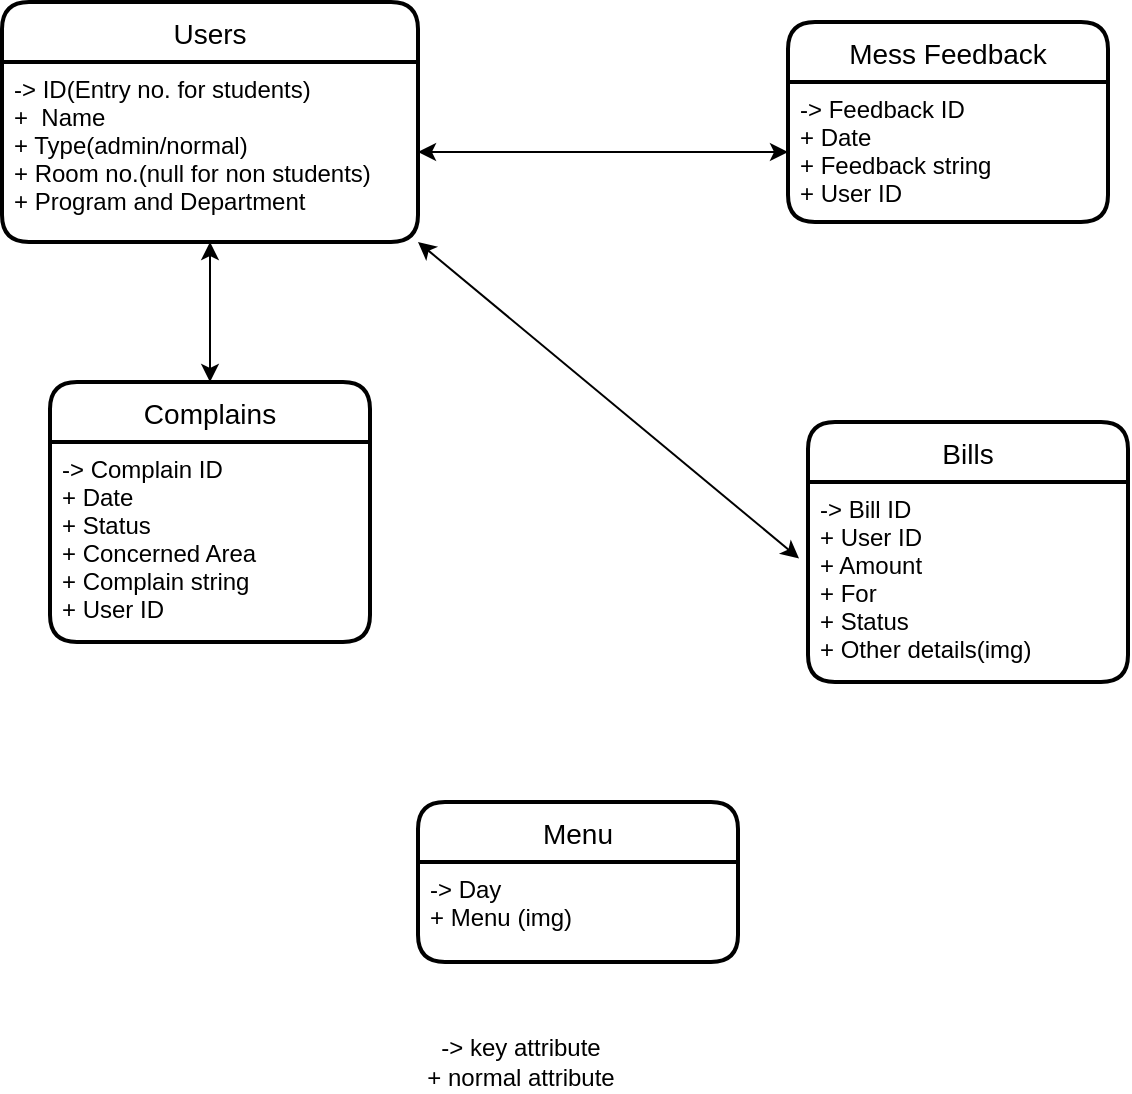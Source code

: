 <mxfile version="13.5.8" type="google"><diagram id="R2lEEEUBdFMjLlhIrx00" name="Page-1"><mxGraphModel dx="326" dy="518" grid="1" gridSize="10" guides="1" tooltips="1" connect="1" arrows="1" fold="1" page="1" pageScale="1" pageWidth="850" pageHeight="1100" math="0" shadow="0" extFonts="Permanent Marker^https://fonts.googleapis.com/css?family=Permanent+Marker"><root><mxCell id="0"/><mxCell id="1" parent="0"/><mxCell id="KWWgi7telA7khRNfxz_b-7" value="Bills" style="swimlane;childLayout=stackLayout;horizontal=1;startSize=30;horizontalStack=0;rounded=1;fontSize=14;fontStyle=0;strokeWidth=2;resizeParent=0;resizeLast=1;shadow=0;dashed=0;align=center;" parent="1" vertex="1"><mxGeometry x="540" y="330" width="160" height="130" as="geometry"/></mxCell><mxCell id="KWWgi7telA7khRNfxz_b-8" value="-&gt; Bill ID&#10;+ User ID&#10;+ Amount&#10;+ For&#10;+ Status&#10;+ Other details(img)" style="align=left;strokeColor=none;fillColor=none;spacingLeft=4;fontSize=12;verticalAlign=top;resizable=0;rotatable=0;part=1;" parent="KWWgi7telA7khRNfxz_b-7" vertex="1"><mxGeometry y="30" width="160" height="100" as="geometry"/></mxCell><mxCell id="KWWgi7telA7khRNfxz_b-9" value="Menu" style="swimlane;childLayout=stackLayout;horizontal=1;startSize=30;horizontalStack=0;rounded=1;fontSize=14;fontStyle=0;strokeWidth=2;resizeParent=0;resizeLast=1;shadow=0;dashed=0;align=center;" parent="1" vertex="1"><mxGeometry x="345" y="520" width="160" height="80" as="geometry"/></mxCell><mxCell id="KWWgi7telA7khRNfxz_b-10" value="-&gt; Day&#10;+ Menu (img)" style="align=left;strokeColor=none;fillColor=none;spacingLeft=4;fontSize=12;verticalAlign=top;resizable=0;rotatable=0;part=1;" parent="KWWgi7telA7khRNfxz_b-9" vertex="1"><mxGeometry y="30" width="160" height="50" as="geometry"/></mxCell><mxCell id="KWWgi7telA7khRNfxz_b-3" value="Mess Feedback" style="swimlane;childLayout=stackLayout;horizontal=1;startSize=30;horizontalStack=0;rounded=1;fontSize=14;fontStyle=0;strokeWidth=2;resizeParent=0;resizeLast=1;shadow=0;dashed=0;align=center;" parent="1" vertex="1"><mxGeometry x="530" y="130" width="160" height="100" as="geometry"/></mxCell><mxCell id="KWWgi7telA7khRNfxz_b-4" value="-&gt; Feedback ID&#10;+ Date&#10;+ Feedback string&#10;+ User ID" style="align=left;strokeColor=none;fillColor=none;spacingLeft=4;fontSize=12;verticalAlign=top;resizable=0;rotatable=0;part=1;" parent="KWWgi7telA7khRNfxz_b-3" vertex="1"><mxGeometry y="30" width="160" height="70" as="geometry"/></mxCell><mxCell id="KWWgi7telA7khRNfxz_b-1" value="Users" style="swimlane;childLayout=stackLayout;horizontal=1;startSize=30;horizontalStack=0;rounded=1;fontSize=14;fontStyle=0;strokeWidth=2;resizeParent=0;resizeLast=1;shadow=0;dashed=0;align=center;" parent="1" vertex="1"><mxGeometry x="137" y="120" width="208" height="120" as="geometry"/></mxCell><mxCell id="KWWgi7telA7khRNfxz_b-2" value="-&gt; ID(Entry no. for students)&#10;+  Name&#10;+ Type(admin/normal)&#10;+ Room no.(null for non students)&#10;+ Program and Department" style="align=left;strokeColor=none;fillColor=none;spacingLeft=4;fontSize=12;verticalAlign=top;resizable=0;rotatable=0;part=1;fontStyle=0" parent="KWWgi7telA7khRNfxz_b-1" vertex="1"><mxGeometry y="30" width="208" height="90" as="geometry"/></mxCell><mxCell id="KWWgi7telA7khRNfxz_b-15" value="" style="endArrow=classic;startArrow=classic;html=1;exitX=1;exitY=0.5;exitDx=0;exitDy=0;entryX=0;entryY=0.5;entryDx=0;entryDy=0;" parent="1" source="KWWgi7telA7khRNfxz_b-2" target="KWWgi7telA7khRNfxz_b-4" edge="1"><mxGeometry width="50" height="50" relative="1" as="geometry"><mxPoint x="400" y="350" as="sourcePoint"/><mxPoint x="450" y="300" as="targetPoint"/></mxGeometry></mxCell><mxCell id="KWWgi7telA7khRNfxz_b-16" value="" style="endArrow=classic;startArrow=classic;html=1;entryX=-0.028;entryY=0.382;entryDx=0;entryDy=0;entryPerimeter=0;exitX=1;exitY=1;exitDx=0;exitDy=0;" parent="1" source="KWWgi7telA7khRNfxz_b-2" target="KWWgi7telA7khRNfxz_b-8" edge="1"><mxGeometry width="50" height="50" relative="1" as="geometry"><mxPoint x="420" y="400" as="sourcePoint"/><mxPoint x="470" y="350" as="targetPoint"/></mxGeometry></mxCell><mxCell id="KWWgi7telA7khRNfxz_b-17" value="" style="endArrow=classic;startArrow=classic;html=1;exitX=0.5;exitY=0;exitDx=0;exitDy=0;" parent="1" source="KWWgi7telA7khRNfxz_b-5" target="KWWgi7telA7khRNfxz_b-2" edge="1"><mxGeometry width="50" height="50" relative="1" as="geometry"><mxPoint x="400" y="350" as="sourcePoint"/><mxPoint x="450" y="300" as="targetPoint"/></mxGeometry></mxCell><mxCell id="KWWgi7telA7khRNfxz_b-18" value="-&amp;gt; key attribute&lt;br&gt;+ normal attribute" style="text;html=1;align=center;verticalAlign=middle;resizable=0;points=[];autosize=1;" parent="1" vertex="1"><mxGeometry x="341" y="635" width="110" height="30" as="geometry"/></mxCell><mxCell id="KWWgi7telA7khRNfxz_b-5" value="Complains" style="swimlane;childLayout=stackLayout;horizontal=1;startSize=30;horizontalStack=0;rounded=1;fontSize=14;fontStyle=0;strokeWidth=2;resizeParent=0;resizeLast=1;shadow=0;dashed=0;align=center;" parent="1" vertex="1"><mxGeometry x="161" y="310" width="160" height="130" as="geometry"/></mxCell><mxCell id="KWWgi7telA7khRNfxz_b-6" value="-&gt; Complain ID&#10;+ Date&#10;+ Status&#10;+ Concerned Area&#10;+ Complain string&#10;+ User ID&#10;" style="align=left;strokeColor=none;fillColor=none;spacingLeft=4;fontSize=12;verticalAlign=top;resizable=0;rotatable=0;part=1;" parent="KWWgi7telA7khRNfxz_b-5" vertex="1"><mxGeometry y="30" width="160" height="100" as="geometry"/></mxCell></root></mxGraphModel></diagram></mxfile>